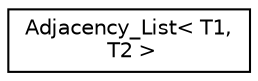 digraph "Graphical Class Hierarchy"
{
 // LATEX_PDF_SIZE
  edge [fontname="Helvetica",fontsize="10",labelfontname="Helvetica",labelfontsize="10"];
  node [fontname="Helvetica",fontsize="10",shape=record];
  rankdir="LR";
  Node0 [label="Adjacency_List\< T1,\l T2 \>",height=0.2,width=0.4,color="black", fillcolor="white", style="filled",URL="$class_adjacency___list.html",tooltip=" "];
}
